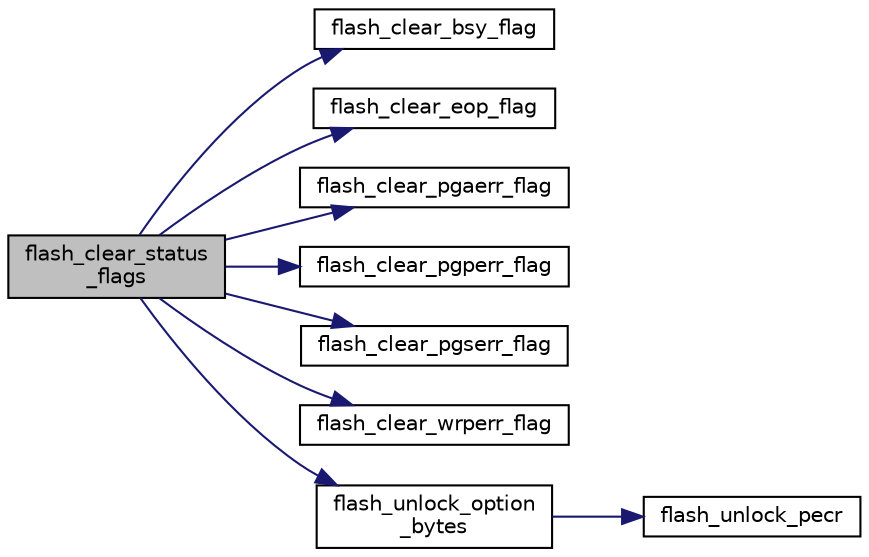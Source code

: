 digraph "flash_clear_status_flags"
{
  edge [fontname="Helvetica",fontsize="10",labelfontname="Helvetica",labelfontsize="10"];
  node [fontname="Helvetica",fontsize="10",shape=record];
  rankdir="LR";
  Node1 [label="flash_clear_status\l_flags",height=0.2,width=0.4,color="black", fillcolor="grey75", style="filled", fontcolor="black"];
  Node1 -> Node2 [color="midnightblue",fontsize="10",style="solid",fontname="Helvetica"];
  Node2 [label="flash_clear_bsy_flag",height=0.2,width=0.4,color="black", fillcolor="white", style="filled",URL="$group__flash__defines.html#ga37dfda93743e7b6285c3d01a7d519001",tooltip="Clear the Busy Status Flag. "];
  Node1 -> Node3 [color="midnightblue",fontsize="10",style="solid",fontname="Helvetica"];
  Node3 [label="flash_clear_eop_flag",height=0.2,width=0.4,color="black", fillcolor="white", style="filled",URL="$group__flash__defines.html#ga824b51d54d30e1ab5e3c47f4bc8b3031",tooltip="Clear the End of Operation Status Flag. "];
  Node1 -> Node4 [color="midnightblue",fontsize="10",style="solid",fontname="Helvetica"];
  Node4 [label="flash_clear_pgaerr_flag",height=0.2,width=0.4,color="black", fillcolor="white", style="filled",URL="$group__flash__file.html#ga77fd96d480e100aef32edb3ec8303bf1",tooltip="Clear the Programming Alignment Error Flag. "];
  Node1 -> Node5 [color="midnightblue",fontsize="10",style="solid",fontname="Helvetica"];
  Node5 [label="flash_clear_pgperr_flag",height=0.2,width=0.4,color="black", fillcolor="white", style="filled",URL="$group__flash__defines.html#ga05f77e8fb4167ec5a0a2fa55b88245fd",tooltip="Clear the Programming Error Status Flag. "];
  Node1 -> Node6 [color="midnightblue",fontsize="10",style="solid",fontname="Helvetica"];
  Node6 [label="flash_clear_pgserr_flag",height=0.2,width=0.4,color="black", fillcolor="white", style="filled",URL="$group__flash__file.html#ga7b549ad0d946f48af3339b29b5e193cd",tooltip="Clear the Programming Sequence Error Flag. "];
  Node1 -> Node7 [color="midnightblue",fontsize="10",style="solid",fontname="Helvetica"];
  Node7 [label="flash_clear_wrperr_flag",height=0.2,width=0.4,color="black", fillcolor="white", style="filled",URL="$group__flash__file.html#gaea367649d8d5709137bec03a9a9d2c66",tooltip="Clear the Write Protect Error Flag. "];
  Node1 -> Node8 [color="midnightblue",fontsize="10",style="solid",fontname="Helvetica"];
  Node8 [label="flash_unlock_option\l_bytes",height=0.2,width=0.4,color="black", fillcolor="white", style="filled",URL="$group__flash__defines.html#ga5458fca5ecb9ec90b21bebbb64c861c4",tooltip="Unlock the Option Byte Access. "];
  Node8 -> Node9 [color="midnightblue",fontsize="10",style="solid",fontname="Helvetica"];
  Node9 [label="flash_unlock_pecr",height=0.2,width=0.4,color="black", fillcolor="white", style="filled",URL="$group__flash__file.html#ga2d5f23208c4a0f2f3799cf8dd5302129"];
}
